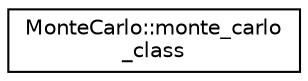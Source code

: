digraph "Graphical Class Hierarchy"
{
  edge [fontname="Helvetica",fontsize="10",labelfontname="Helvetica",labelfontsize="10"];
  node [fontname="Helvetica",fontsize="10",shape=record];
  rankdir="LR";
  Node0 [label="MonteCarlo::monte_carlo\l_class",height=0.2,width=0.4,color="black", fillcolor="white", style="filled",URL="$structMonteCarlo_1_1monte__carlo__class.html"];
}
